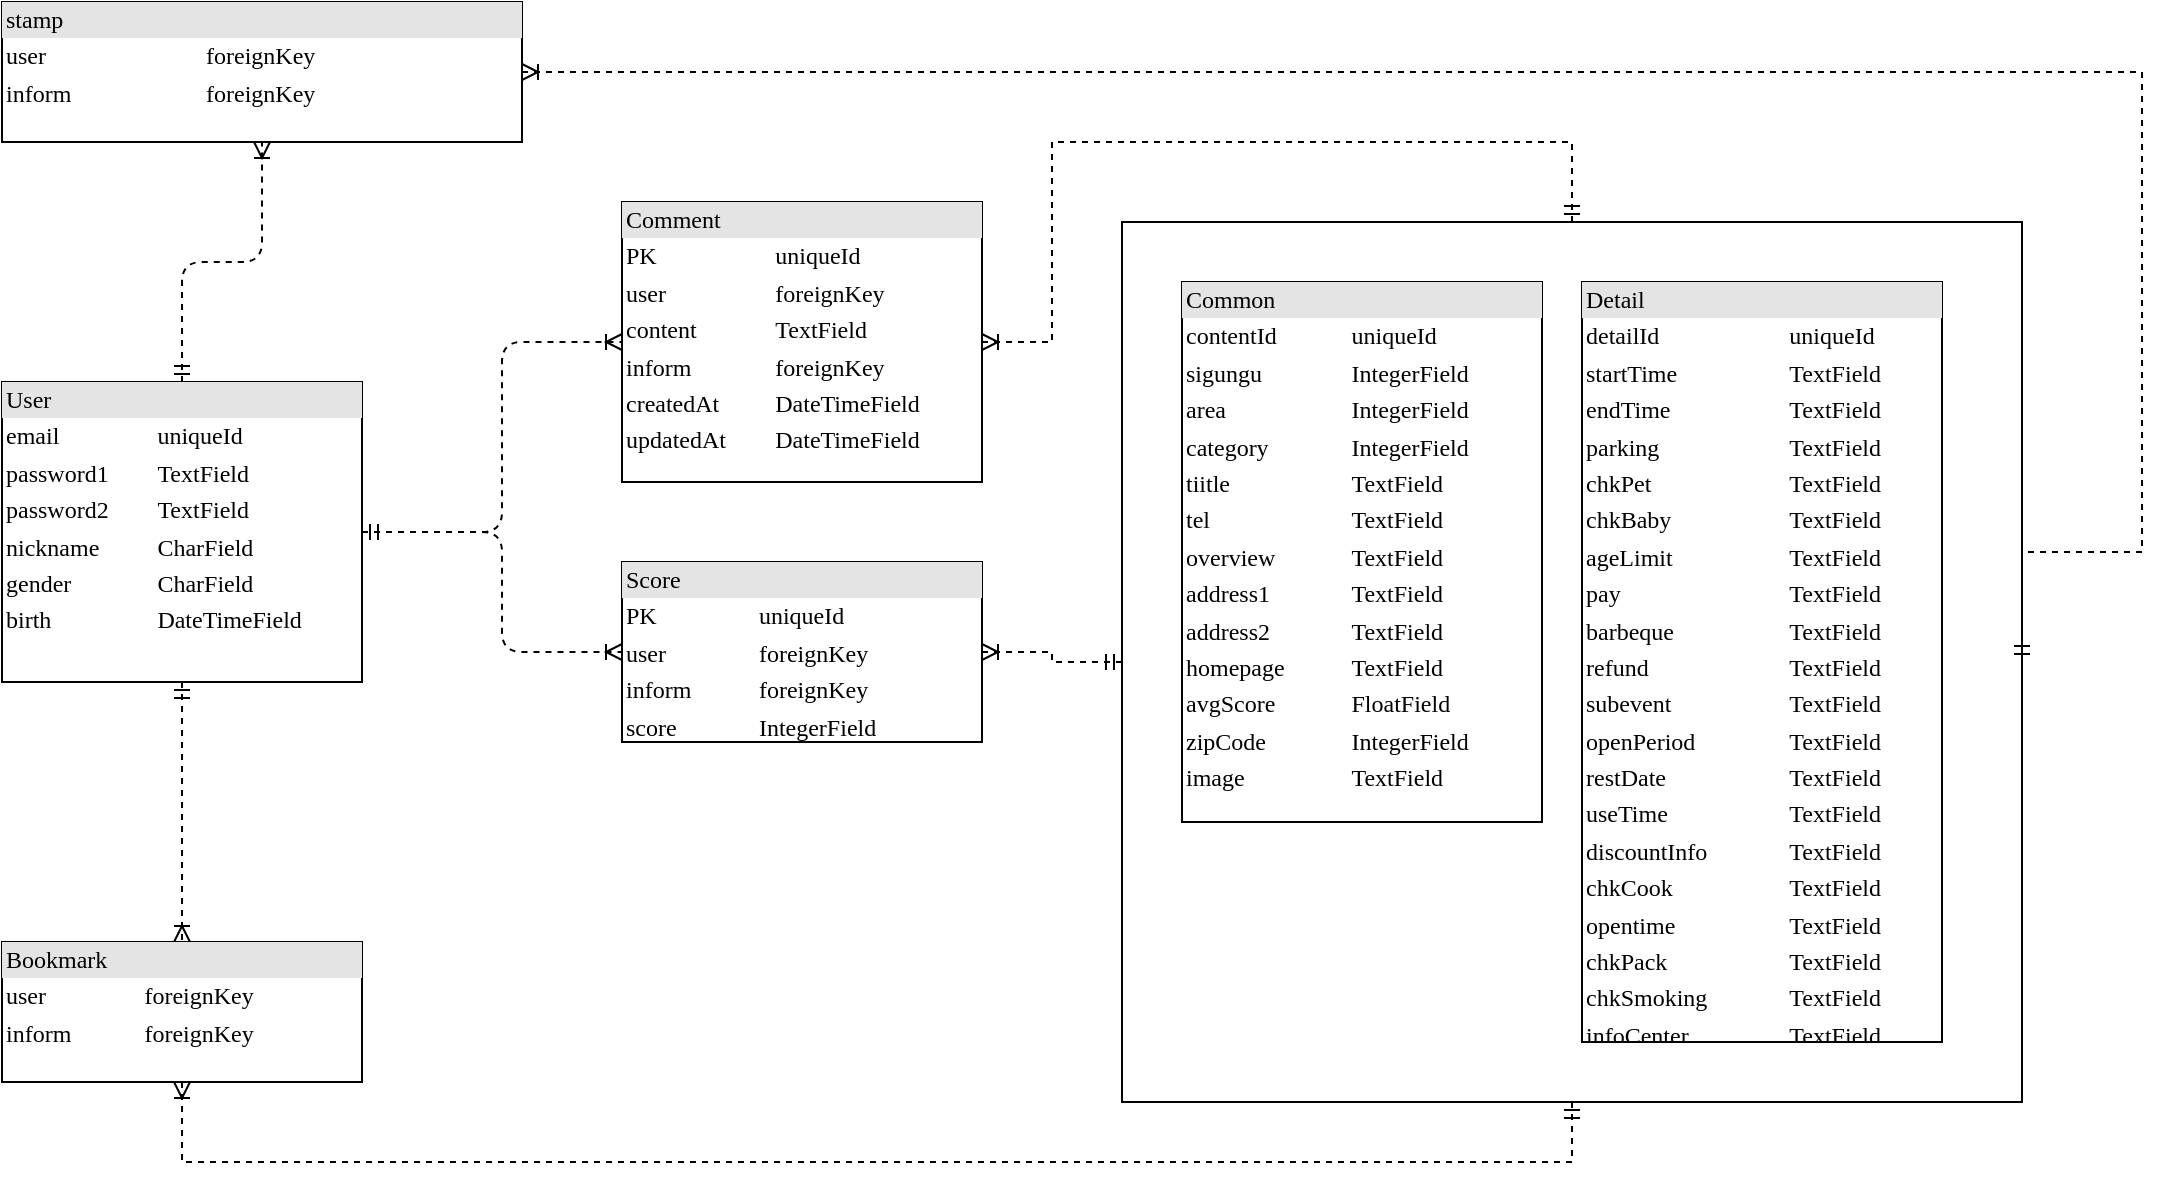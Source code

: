 <mxfile version="11.0.4" type="device"><diagram name="Page-1" id="2ca16b54-16f6-2749-3443-fa8db7711227"><mxGraphModel dx="1038" dy="501" grid="1" gridSize="10" guides="1" tooltips="1" connect="1" arrows="1" fold="1" page="1" pageScale="1" pageWidth="1100" pageHeight="850" background="#ffffff" math="0" shadow="0"><root><mxCell id="0"/><mxCell id="1" parent="0"/><mxCell id="EGOeYBpPQ-tw3pDf54tP-52" value="" style="rounded=0;whiteSpace=wrap;html=1;fillColor=none;" parent="1" vertex="1"><mxGeometry x="600" y="160" width="450" height="440" as="geometry"/></mxCell><mxCell id="2ed32ef02a7f4228-18" style="edgeStyle=orthogonalEdgeStyle;html=1;dashed=1;labelBackgroundColor=none;startArrow=ERmandOne;endArrow=ERoneToMany;fontFamily=Verdana;fontSize=12;align=left;exitX=0.5;exitY=0;exitDx=0;exitDy=0;" parent="1" source="EGOeYBpPQ-tw3pDf54tP-2" target="2ed32ef02a7f4228-2" edge="1"><mxGeometry relative="1" as="geometry"><mxPoint x="145" y="230" as="sourcePoint"/></mxGeometry></mxCell><mxCell id="2ed32ef02a7f4228-19" style="edgeStyle=orthogonalEdgeStyle;html=1;dashed=1;labelBackgroundColor=none;startArrow=ERmandOne;endArrow=ERoneToMany;fontFamily=Verdana;fontSize=12;align=left;exitX=1;exitY=0.5;exitDx=0;exitDy=0;entryX=0;entryY=0.5;entryDx=0;entryDy=0;" parent="1" source="EGOeYBpPQ-tw3pDf54tP-2" target="EGOeYBpPQ-tw3pDf54tP-4" edge="1"><mxGeometry relative="1" as="geometry"><Array as="points"><mxPoint x="290" y="315"/><mxPoint x="290" y="220"/></Array><mxPoint x="350" y="280" as="targetPoint"/></mxGeometry></mxCell><mxCell id="EGOeYBpPQ-tw3pDf54tP-51" style="edgeStyle=orthogonalEdgeStyle;rounded=0;orthogonalLoop=1;jettySize=auto;html=1;exitX=1;exitY=0.5;exitDx=0;exitDy=0;entryX=1;entryY=0.5;entryDx=0;entryDy=0;startArrow=ERoneToMany;startFill=0;endArrow=ERmandOne;endFill=0;dashed=1;" parent="1" source="2ed32ef02a7f4228-2" target="EGOeYBpPQ-tw3pDf54tP-52" edge="1"><mxGeometry relative="1" as="geometry"><mxPoint x="1060.286" y="504.714" as="targetPoint"/><Array as="points"><mxPoint x="1110" y="85"/><mxPoint x="1110" y="325"/></Array></mxGeometry></mxCell><mxCell id="2ed32ef02a7f4228-2" value="&lt;div style=&quot;box-sizing: border-box ; width: 100% ; background: #e4e4e4 ; padding: 2px&quot;&gt;stamp&lt;/div&gt;&lt;table style=&quot;width: 100% ; font-size: 1em&quot; cellpadding=&quot;2&quot; cellspacing=&quot;0&quot;&gt;&lt;tbody&gt;&lt;tr&gt;&lt;td&gt;user&lt;/td&gt;&lt;td&gt;foreignKey&lt;/td&gt;&lt;/tr&gt;&lt;tr&gt;&lt;td&gt;inform&lt;/td&gt;&lt;td&gt;foreignKey&lt;/td&gt;&lt;/tr&gt;&lt;/tbody&gt;&lt;/table&gt;" style="verticalAlign=top;align=left;overflow=fill;html=1;rounded=0;shadow=0;comic=0;labelBackgroundColor=none;strokeColor=#000000;strokeWidth=1;fillColor=#ffffff;fontFamily=Verdana;fontSize=12;fontColor=#000000;" parent="1" vertex="1"><mxGeometry x="40" y="50" width="260" height="70" as="geometry"/></mxCell><mxCell id="2ed32ef02a7f4228-17" style="edgeStyle=orthogonalEdgeStyle;html=1;entryX=0.5;entryY=0;labelBackgroundColor=none;startArrow=ERmandOne;endArrow=ERoneToMany;fontFamily=Verdana;fontSize=12;align=left;dashed=1;exitX=0.5;exitY=1;exitDx=0;exitDy=0;entryDx=0;entryDy=0;" parent="1" source="EGOeYBpPQ-tw3pDf54tP-2" target="EGOeYBpPQ-tw3pDf54tP-3" edge="1"><mxGeometry relative="1" as="geometry"><mxPoint x="145" y="480" as="sourcePoint"/><mxPoint x="130" y="550" as="targetPoint"/><Array as="points"/></mxGeometry></mxCell><mxCell id="EGOeYBpPQ-tw3pDf54tP-2" value="&lt;div style=&quot;box-sizing: border-box ; width: 100% ; background: #e4e4e4 ; padding: 2px&quot;&gt;User&lt;/div&gt;&lt;table style=&quot;width: 100% ; font-size: 1em&quot; cellpadding=&quot;2&quot; cellspacing=&quot;0&quot;&gt;&lt;tbody&gt;&lt;tr&gt;&lt;td&gt;email&lt;/td&gt;&lt;td&gt;uniqueId&lt;/td&gt;&lt;/tr&gt;&lt;tr&gt;&lt;td&gt;password1&lt;/td&gt;&lt;td&gt;TextField&lt;/td&gt;&lt;/tr&gt;&lt;tr&gt;&lt;td&gt;password2&lt;/td&gt;&lt;td&gt;TextField&lt;/td&gt;&lt;/tr&gt;&lt;tr&gt;&lt;td&gt;nickname&lt;/td&gt;&lt;td&gt;CharField&lt;br&gt;&lt;/td&gt;&lt;/tr&gt;&lt;tr&gt;&lt;td&gt;gender&lt;/td&gt;&lt;td&gt;CharField&lt;br&gt;&lt;/td&gt;&lt;/tr&gt;&lt;tr&gt;&lt;td&gt;birth&lt;/td&gt;&lt;td&gt;DateTimeField&lt;br&gt;&lt;/td&gt;&lt;/tr&gt;&lt;tr&gt;&lt;td&gt;&lt;/td&gt;&lt;td&gt;&lt;/td&gt;&lt;/tr&gt;&lt;/tbody&gt;&lt;/table&gt;" style="verticalAlign=top;align=left;overflow=fill;html=1;rounded=0;shadow=0;comic=0;labelBackgroundColor=none;strokeColor=#000000;strokeWidth=1;fillColor=#ffffff;fontFamily=Verdana;fontSize=12;fontColor=#000000;" parent="1" vertex="1"><mxGeometry x="40" y="240" width="180" height="150" as="geometry"/></mxCell><mxCell id="EGOeYBpPQ-tw3pDf54tP-61" style="edgeStyle=orthogonalEdgeStyle;rounded=0;orthogonalLoop=1;jettySize=auto;html=1;exitX=0.5;exitY=1;exitDx=0;exitDy=0;entryX=0.5;entryY=1;entryDx=0;entryDy=0;dashed=1;startArrow=ERoneToMany;startFill=0;endArrow=ERmandOne;endFill=0;" parent="1" source="EGOeYBpPQ-tw3pDf54tP-3" target="EGOeYBpPQ-tw3pDf54tP-52" edge="1"><mxGeometry relative="1" as="geometry"><Array as="points"><mxPoint x="130" y="630"/><mxPoint x="825" y="630"/></Array></mxGeometry></mxCell><mxCell id="EGOeYBpPQ-tw3pDf54tP-3" value="&lt;div style=&quot;box-sizing: border-box ; width: 100% ; background: #e4e4e4 ; padding: 2px&quot;&gt;Bookmark&lt;/div&gt;&lt;table style=&quot;width: 100% ; font-size: 1em&quot; cellpadding=&quot;2&quot; cellspacing=&quot;0&quot;&gt;&lt;tbody&gt;&lt;tr&gt;&lt;td&gt;user&lt;/td&gt;&lt;td&gt;foreignKey&lt;/td&gt;&lt;/tr&gt;&lt;tr&gt;&lt;td&gt;inform&lt;/td&gt;&lt;td&gt;foreignKey&lt;/td&gt;&lt;/tr&gt;&lt;/tbody&gt;&lt;/table&gt;" style="verticalAlign=top;align=left;overflow=fill;html=1;rounded=0;shadow=0;comic=0;labelBackgroundColor=none;strokeColor=#000000;strokeWidth=1;fillColor=#ffffff;fontFamily=Verdana;fontSize=12;fontColor=#000000;" parent="1" vertex="1"><mxGeometry x="40" y="520" width="180" height="70" as="geometry"/></mxCell><mxCell id="EGOeYBpPQ-tw3pDf54tP-55" style="edgeStyle=orthogonalEdgeStyle;rounded=0;orthogonalLoop=1;jettySize=auto;html=1;exitX=1;exitY=0.5;exitDx=0;exitDy=0;entryX=0.5;entryY=0;entryDx=0;entryDy=0;dashed=1;startArrow=ERoneToMany;startFill=0;endArrow=ERmandOne;endFill=0;" parent="1" source="EGOeYBpPQ-tw3pDf54tP-4" target="EGOeYBpPQ-tw3pDf54tP-52" edge="1"><mxGeometry relative="1" as="geometry"><Array as="points"><mxPoint x="565" y="220"/><mxPoint x="565" y="120"/><mxPoint x="825" y="120"/></Array></mxGeometry></mxCell><mxCell id="EGOeYBpPQ-tw3pDf54tP-4" value="&lt;div style=&quot;box-sizing: border-box ; width: 100% ; background: #e4e4e4 ; padding: 2px&quot;&gt;Comment&lt;/div&gt;&lt;table style=&quot;width: 100% ; font-size: 1em&quot; cellpadding=&quot;2&quot; cellspacing=&quot;0&quot;&gt;&lt;tbody&gt;&lt;tr&gt;&lt;td&gt;PK&lt;/td&gt;&lt;td&gt;uniqueId&lt;/td&gt;&lt;/tr&gt;&lt;tr&gt;&lt;td&gt;user&lt;/td&gt;&lt;td&gt;foreignKey&lt;/td&gt;&lt;/tr&gt;&lt;tr&gt;&lt;td&gt;content&lt;/td&gt;&lt;td&gt;TextField&lt;/td&gt;&lt;/tr&gt;&lt;tr&gt;&lt;td&gt;inform&lt;/td&gt;&lt;td&gt;foreignKey&lt;/td&gt;&lt;/tr&gt;&lt;tr&gt;&lt;td&gt;createdAt&lt;/td&gt;&lt;td&gt;DateTimeField&lt;/td&gt;&lt;/tr&gt;&lt;tr&gt;&lt;td&gt;updatedAt&lt;/td&gt;&lt;td&gt;DateTimeField&lt;/td&gt;&lt;/tr&gt;&lt;tr&gt;&lt;td&gt;&lt;br&gt;&lt;/td&gt;&lt;td&gt;&lt;br&gt;&lt;/td&gt;&lt;/tr&gt;&lt;/tbody&gt;&lt;/table&gt;" style="verticalAlign=top;align=left;overflow=fill;html=1;rounded=0;shadow=0;comic=0;labelBackgroundColor=none;strokeColor=#000000;strokeWidth=1;fillColor=#ffffff;fontFamily=Verdana;fontSize=12;fontColor=#000000;" parent="1" vertex="1"><mxGeometry x="350" y="150" width="180" height="140" as="geometry"/></mxCell><mxCell id="EGOeYBpPQ-tw3pDf54tP-57" style="edgeStyle=orthogonalEdgeStyle;rounded=0;orthogonalLoop=1;jettySize=auto;html=1;exitX=1;exitY=0.5;exitDx=0;exitDy=0;entryX=0;entryY=0.5;entryDx=0;entryDy=0;dashed=1;startArrow=ERoneToMany;startFill=0;endArrow=ERmandOne;endFill=0;" parent="1" source="EGOeYBpPQ-tw3pDf54tP-39" target="EGOeYBpPQ-tw3pDf54tP-52" edge="1"><mxGeometry relative="1" as="geometry"/></mxCell><mxCell id="EGOeYBpPQ-tw3pDf54tP-39" value="&lt;div style=&quot;box-sizing: border-box ; width: 100% ; background: #e4e4e4 ; padding: 2px&quot;&gt;Score&lt;/div&gt;&lt;table style=&quot;width: 100% ; font-size: 1em&quot; cellpadding=&quot;2&quot; cellspacing=&quot;0&quot;&gt;&lt;tbody&gt;&lt;tr&gt;&lt;td&gt;PK&lt;/td&gt;&lt;td&gt;uniqueId&lt;/td&gt;&lt;/tr&gt;&lt;tr&gt;&lt;td&gt;user&lt;/td&gt;&lt;td&gt;foreignKey&lt;/td&gt;&lt;/tr&gt;&lt;tr&gt;&lt;td&gt;inform&lt;/td&gt;&lt;td&gt;foreignKey&lt;/td&gt;&lt;/tr&gt;&lt;tr&gt;&lt;td&gt;score&lt;/td&gt;&lt;td&gt;IntegerField&lt;/td&gt;&lt;/tr&gt;&lt;/tbody&gt;&lt;/table&gt;" style="verticalAlign=top;align=left;overflow=fill;html=1;rounded=0;shadow=0;comic=0;labelBackgroundColor=none;strokeColor=#000000;strokeWidth=1;fillColor=#ffffff;fontFamily=Verdana;fontSize=12;fontColor=#000000;" parent="1" vertex="1"><mxGeometry x="350" y="330" width="180" height="90" as="geometry"/></mxCell><mxCell id="EGOeYBpPQ-tw3pDf54tP-43" style="edgeStyle=orthogonalEdgeStyle;html=1;dashed=1;labelBackgroundColor=none;startArrow=ERmandOne;endArrow=ERoneToMany;fontFamily=Verdana;fontSize=12;align=left;exitX=1;exitY=0.5;exitDx=0;exitDy=0;entryX=0;entryY=0.5;entryDx=0;entryDy=0;" parent="1" source="EGOeYBpPQ-tw3pDf54tP-2" target="EGOeYBpPQ-tw3pDf54tP-39" edge="1"><mxGeometry relative="1" as="geometry"><Array as="points"><mxPoint x="290" y="315"/><mxPoint x="290" y="375"/></Array><mxPoint x="230.286" y="324.714" as="sourcePoint"/><mxPoint x="360.286" y="230.429" as="targetPoint"/></mxGeometry></mxCell><mxCell id="EGOeYBpPQ-tw3pDf54tP-45" value="&lt;div style=&quot;box-sizing: border-box ; width: 100% ; background: #e4e4e4 ; padding: 2px&quot;&gt;Common&lt;/div&gt;&lt;table style=&quot;width: 100% ; font-size: 1em&quot; cellpadding=&quot;2&quot; cellspacing=&quot;0&quot;&gt;&lt;tbody&gt;&lt;tr&gt;&lt;td&gt;contentId&lt;/td&gt;&lt;td&gt;uniqueId&lt;/td&gt;&lt;/tr&gt;&lt;tr&gt;&lt;td&gt;sigungu&lt;/td&gt;&lt;td&gt;IntegerField&lt;/td&gt;&lt;/tr&gt;&lt;tr&gt;&lt;td&gt;area&lt;/td&gt;&lt;td&gt;IntegerField&lt;/td&gt;&lt;/tr&gt;&lt;tr&gt;&lt;td&gt;category&lt;/td&gt;&lt;td&gt;IntegerField&lt;/td&gt;&lt;/tr&gt;&lt;tr&gt;&lt;td&gt;tiitle&lt;/td&gt;&lt;td&gt;TextField&lt;/td&gt;&lt;/tr&gt;&lt;tr&gt;&lt;td&gt;tel&lt;/td&gt;&lt;td&gt;TextField&lt;/td&gt;&lt;/tr&gt;&lt;tr&gt;&lt;td&gt;overview&lt;/td&gt;&lt;td&gt;TextField&lt;/td&gt;&lt;/tr&gt;&lt;tr&gt;&lt;td&gt;address1&lt;/td&gt;&lt;td&gt;TextField&lt;/td&gt;&lt;/tr&gt;&lt;tr&gt;&lt;td&gt;address2&lt;/td&gt;&lt;td&gt;TextField&lt;/td&gt;&lt;/tr&gt;&lt;tr&gt;&lt;td&gt;homepage&lt;/td&gt;&lt;td&gt;TextField&lt;/td&gt;&lt;/tr&gt;&lt;tr&gt;&lt;td&gt;avgScore&lt;/td&gt;&lt;td&gt;FloatField&lt;/td&gt;&lt;/tr&gt;&lt;tr&gt;&lt;td&gt;zipCode&lt;/td&gt;&lt;td&gt;IntegerField&lt;/td&gt;&lt;/tr&gt;&lt;tr&gt;&lt;td&gt;image&lt;/td&gt;&lt;td&gt;TextField&lt;/td&gt;&lt;/tr&gt;&lt;/tbody&gt;&lt;/table&gt;" style="verticalAlign=top;align=left;overflow=fill;html=1;rounded=0;shadow=0;comic=0;labelBackgroundColor=none;strokeColor=#000000;strokeWidth=1;fillColor=#ffffff;fontFamily=Verdana;fontSize=12;fontColor=#000000;" parent="1" vertex="1"><mxGeometry x="630" y="190" width="180" height="270" as="geometry"/></mxCell><mxCell id="EGOeYBpPQ-tw3pDf54tP-46" value="&lt;div style=&quot;box-sizing: border-box ; width: 100% ; background: #e4e4e4 ; padding: 2px&quot;&gt;Detail&lt;/div&gt;&lt;table style=&quot;width: 100% ; font-size: 1em&quot; cellpadding=&quot;2&quot; cellspacing=&quot;0&quot;&gt;&lt;tbody&gt;&lt;tr&gt;&lt;td&gt;detailId&lt;/td&gt;&lt;td&gt;uniqueId&lt;/td&gt;&lt;/tr&gt;&lt;tr&gt;&lt;td&gt;startTime&lt;/td&gt;&lt;td&gt;TextField&lt;/td&gt;&lt;/tr&gt;&lt;tr&gt;&lt;td&gt;endTime&lt;/td&gt;&lt;td&gt;TextField&lt;/td&gt;&lt;/tr&gt;&lt;tr&gt;&lt;td&gt;parking&lt;/td&gt;&lt;td&gt;TextField&lt;/td&gt;&lt;/tr&gt;&lt;tr&gt;&lt;td&gt;chkPet&lt;/td&gt;&lt;td&gt;TextField&lt;/td&gt;&lt;/tr&gt;&lt;tr&gt;&lt;td&gt;chkBaby&lt;/td&gt;&lt;td&gt;TextField&lt;/td&gt;&lt;/tr&gt;&lt;tr&gt;&lt;td&gt;ageLimit&lt;/td&gt;&lt;td&gt;TextField&lt;/td&gt;&lt;/tr&gt;&lt;tr&gt;&lt;td&gt;pay&lt;/td&gt;&lt;td&gt;TextField&lt;/td&gt;&lt;/tr&gt;&lt;tr&gt;&lt;td&gt;barbeque&lt;/td&gt;&lt;td&gt;TextField&lt;/td&gt;&lt;/tr&gt;&lt;tr&gt;&lt;td&gt;refund&lt;/td&gt;&lt;td&gt;TextField&lt;/td&gt;&lt;/tr&gt;&lt;tr&gt;&lt;td&gt;subevent&lt;/td&gt;&lt;td&gt;TextField&lt;/td&gt;&lt;/tr&gt;&lt;tr&gt;&lt;td&gt;openPeriod&lt;/td&gt;&lt;td&gt;TextField&lt;br&gt;&lt;/td&gt;&lt;/tr&gt;&lt;tr&gt;&lt;td&gt;restDate&lt;/td&gt;&lt;td&gt;TextField&lt;br&gt;&lt;/td&gt;&lt;/tr&gt;&lt;tr&gt;&lt;td&gt;useTime&lt;/td&gt;&lt;td&gt;TextField&lt;br&gt;&lt;/td&gt;&lt;/tr&gt;&lt;tr&gt;&lt;td&gt;discountInfo&lt;/td&gt;&lt;td&gt;TextField&lt;br&gt;&lt;/td&gt;&lt;/tr&gt;&lt;tr&gt;&lt;td&gt;chkCook&lt;/td&gt;&lt;td&gt;TextField&lt;br&gt;&lt;/td&gt;&lt;/tr&gt;&lt;tr&gt;&lt;td&gt;opentime&lt;/td&gt;&lt;td&gt;TextField&lt;br&gt;&lt;/td&gt;&lt;/tr&gt;&lt;tr&gt;&lt;td&gt;chkPack&lt;/td&gt;&lt;td&gt;TextField&lt;br&gt;&lt;/td&gt;&lt;/tr&gt;&lt;tr&gt;&lt;td&gt;chkSmoking&lt;/td&gt;&lt;td&gt;TextField&lt;br&gt;&lt;/td&gt;&lt;/tr&gt;&lt;tr&gt;&lt;td&gt;infoCenter&lt;/td&gt;&lt;td&gt;TextField&lt;br&gt;&lt;/td&gt;&lt;/tr&gt;&lt;/tbody&gt;&lt;/table&gt;" style="verticalAlign=top;align=left;overflow=fill;html=1;rounded=0;shadow=0;comic=0;labelBackgroundColor=none;strokeColor=#000000;strokeWidth=1;fillColor=#ffffff;fontFamily=Verdana;fontSize=12;fontColor=#000000;" parent="1" vertex="1"><mxGeometry x="830" y="190" width="180" height="380" as="geometry"/></mxCell></root></mxGraphModel></diagram></mxfile>